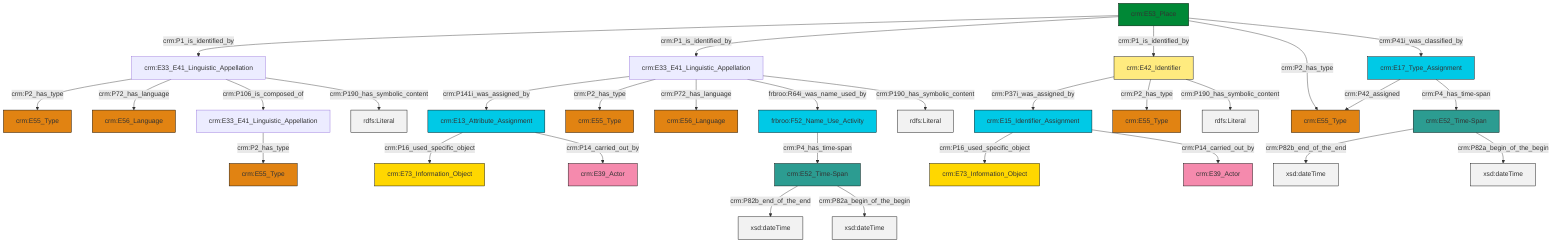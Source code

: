 graph TD
classDef Literal fill:#f2f2f2,stroke:#000000;
classDef CRM_Entity fill:#FFFFFF,stroke:#000000;
classDef Temporal_Entity fill:#00C9E6, stroke:#000000;
classDef Type fill:#E18312, stroke:#000000;
classDef Time-Span fill:#2C9C91, stroke:#000000;
classDef Appellation fill:#FFEB7F, stroke:#000000;
classDef Place fill:#008836, stroke:#000000;
classDef Persistent_Item fill:#B266B2, stroke:#000000;
classDef Conceptual_Object fill:#FFD700, stroke:#000000;
classDef Physical_Thing fill:#D2B48C, stroke:#000000;
classDef Actor fill:#f58aad, stroke:#000000;
classDef PC_Classes fill:#4ce600, stroke:#000000;
classDef Multi fill:#cccccc,stroke:#000000;

0["crm:E53_Place"]:::Place -->|crm:P1_is_identified_by| 1["crm:E33_E41_Linguistic_Appellation"]:::Default
4["crm:E33_E41_Linguistic_Appellation"]:::Default -->|crm:P141i_was_assigned_by| 5["crm:E13_Attribute_Assignment"]:::Temporal_Entity
6["crm:E42_Identifier"]:::Appellation -->|crm:P37i_was_assigned_by| 7["crm:E15_Identifier_Assignment"]:::Temporal_Entity
6["crm:E42_Identifier"]:::Appellation -->|crm:P2_has_type| 13["crm:E55_Type"]:::Type
0["crm:E53_Place"]:::Place -->|crm:P1_is_identified_by| 4["crm:E33_E41_Linguistic_Appellation"]:::Default
5["crm:E13_Attribute_Assignment"]:::Temporal_Entity -->|crm:P16_used_specific_object| 14["crm:E73_Information_Object"]:::Conceptual_Object
16["crm:E52_Time-Span"]:::Time-Span -->|crm:P82b_end_of_the_end| 17[xsd:dateTime]:::Literal
4["crm:E33_E41_Linguistic_Appellation"]:::Default -->|crm:P2_has_type| 18["crm:E55_Type"]:::Type
6["crm:E42_Identifier"]:::Appellation -->|crm:P190_has_symbolic_content| 22[rdfs:Literal]:::Literal
1["crm:E33_E41_Linguistic_Appellation"]:::Default -->|crm:P2_has_type| 25["crm:E55_Type"]:::Type
4["crm:E33_E41_Linguistic_Appellation"]:::Default -->|crm:P72_has_language| 10["crm:E56_Language"]:::Type
30["crm:E17_Type_Assignment"]:::Temporal_Entity -->|crm:P42_assigned| 31["crm:E55_Type"]:::Type
32["crm:E52_Time-Span"]:::Time-Span -->|crm:P82b_end_of_the_end| 33[xsd:dateTime]:::Literal
7["crm:E15_Identifier_Assignment"]:::Temporal_Entity -->|crm:P16_used_specific_object| 34["crm:E73_Information_Object"]:::Conceptual_Object
0["crm:E53_Place"]:::Place -->|crm:P1_is_identified_by| 6["crm:E42_Identifier"]:::Appellation
32["crm:E52_Time-Span"]:::Time-Span -->|crm:P82a_begin_of_the_begin| 35[xsd:dateTime]:::Literal
30["crm:E17_Type_Assignment"]:::Temporal_Entity -->|crm:P4_has_time-span| 16["crm:E52_Time-Span"]:::Time-Span
7["crm:E15_Identifier_Assignment"]:::Temporal_Entity -->|crm:P14_carried_out_by| 27["crm:E39_Actor"]:::Actor
8["crm:E33_E41_Linguistic_Appellation"]:::Default -->|crm:P2_has_type| 38["crm:E55_Type"]:::Type
1["crm:E33_E41_Linguistic_Appellation"]:::Default -->|crm:P72_has_language| 2["crm:E56_Language"]:::Type
4["crm:E33_E41_Linguistic_Appellation"]:::Default -->|frbroo:R64i_was_name_used_by| 39["frbroo:F52_Name_Use_Activity"]:::Temporal_Entity
5["crm:E13_Attribute_Assignment"]:::Temporal_Entity -->|crm:P14_carried_out_by| 40["crm:E39_Actor"]:::Actor
16["crm:E52_Time-Span"]:::Time-Span -->|crm:P82a_begin_of_the_begin| 41[xsd:dateTime]:::Literal
1["crm:E33_E41_Linguistic_Appellation"]:::Default -->|crm:P106_is_composed_of| 8["crm:E33_E41_Linguistic_Appellation"]:::Default
0["crm:E53_Place"]:::Place -->|crm:P2_has_type| 31["crm:E55_Type"]:::Type
4["crm:E33_E41_Linguistic_Appellation"]:::Default -->|crm:P190_has_symbolic_content| 45[rdfs:Literal]:::Literal
39["frbroo:F52_Name_Use_Activity"]:::Temporal_Entity -->|crm:P4_has_time-span| 32["crm:E52_Time-Span"]:::Time-Span
1["crm:E33_E41_Linguistic_Appellation"]:::Default -->|crm:P190_has_symbolic_content| 46[rdfs:Literal]:::Literal
0["crm:E53_Place"]:::Place -->|crm:P41i_was_classified_by| 30["crm:E17_Type_Assignment"]:::Temporal_Entity